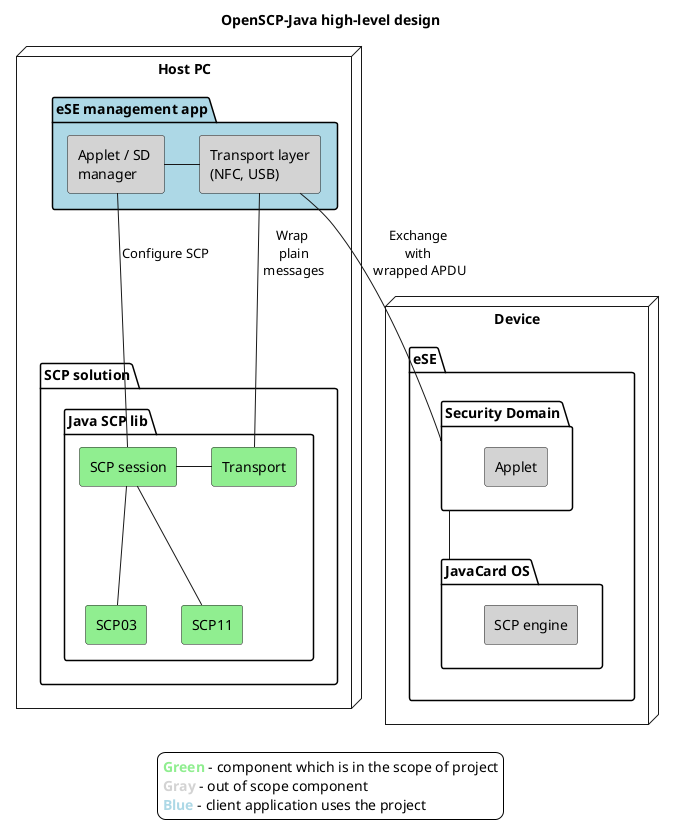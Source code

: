 @startuml

skinparam componentStyle rectangle

title OpenSCP-Java high-level design

!$project_inscope_color = "#LightGreen"
!$client_color = "#LightBlue"
!$outofscope_color = "#LightGrey"


legend
    <color:lightgreen>**Green**</color> - component which is in the scope of project
    <color:lightgrey>**Gray**</color> - out of scope component
    <color:lightblue>**Blue**</color> - client application uses the project
end legend

<style>
legend {
    BackGroundColor transparent
}
</style>


node "Host PC" as host_pc {
    package "SCP solution" as scp_solution {
        package "Java SCP lib" as scp_lib_java {
            component session_java $project_inscope_color [
                SCP session
            ]
            component scp03 $project_inscope_color [
                SCP03
            ]
            component scp11 $project_inscope_color [
                SCP11
            ]
            component transport_java $project_inscope_color [
                Transport
            ]

            session_java -- scp03
            session_java -- scp11
            session_java - transport_java
        }
    }

    package "eSE management app" as ese_manager $client_color {
        component transport $outofscope_color [
            Transport layer
            (NFC, USB)
        ]
        component manager $outofscope_color [
            Applet / SD 
            manager
        ]

        manager - transport  
        manager -- session_java: Configure SCP
        transport -- transport_java: Wrap\n plain\n messages
    }
}


node "Device" as device {
    package "eSE" as ese {
        package "Security Domain" as sd {
            component [Applet] as applet $outofscope_color
        }
        package "JavaCard OS" as jcop {
            component [SCP engine] as scp $outofscope_color
        }
        sd -- jcop
    }
    transport -- sd: Exchange\n with \n wrapped APDU
}

@enduml
